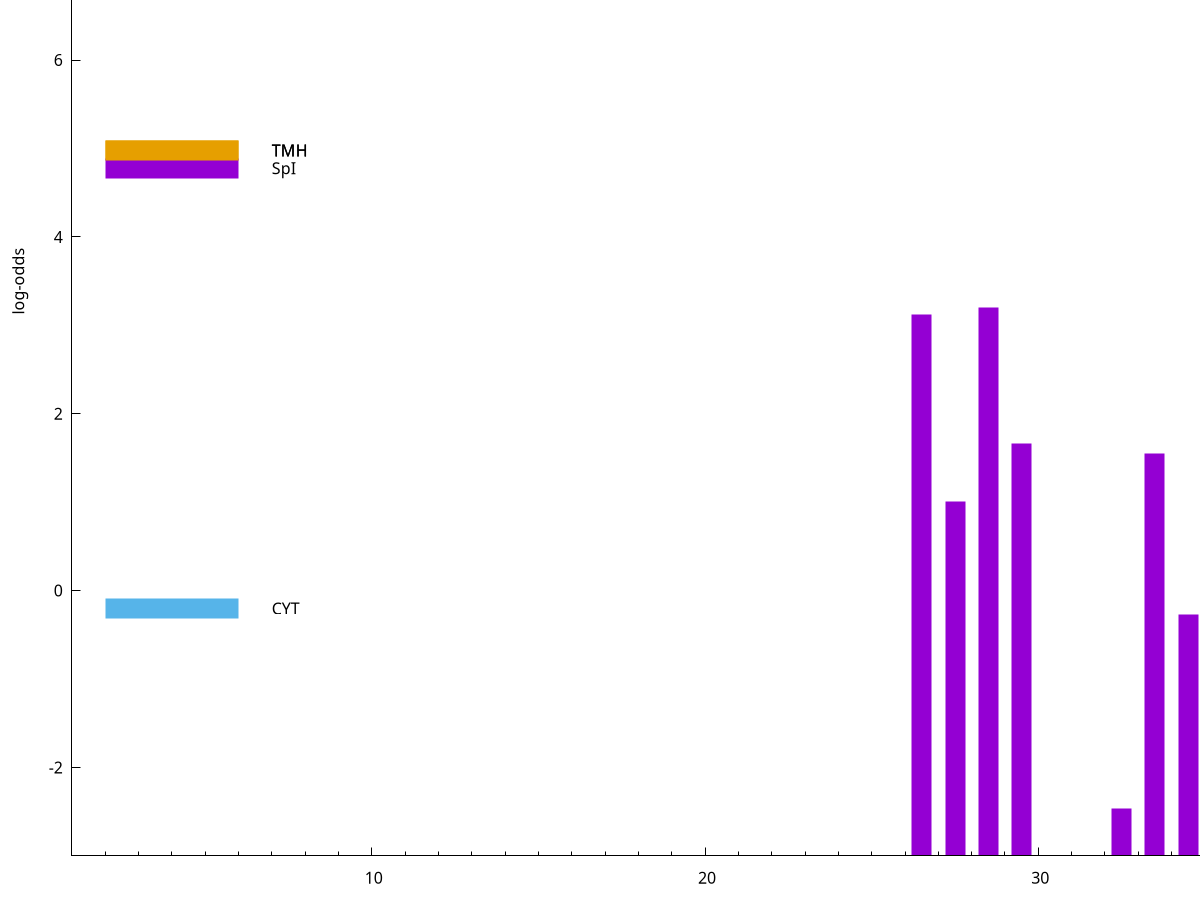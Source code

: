 set title "LipoP predictions for SRR3987112.gff"
set size 2., 1.4
set xrange [1:70] 
set mxtics 10
set yrange [-3:10]
set y2range [0:13]
set ylabel "log-odds"
set term postscript eps color solid "Helvetica" 30
set output "SRR3987112.gff2.eps"
set arrow from 2,4.97609 to 6,4.97609 nohead lt 4 lw 20
set label "TMH" at 7,4.97609
set arrow from 2,4.77479 to 6,4.77479 nohead lt 1 lw 20
set label "SpI" at 7,4.77479
set arrow from 2,-0.200913 to 6,-0.200913 nohead lt 3 lw 20
set label "CYT" at 7,-0.200913
set arrow from 2,4.97609 to 6,4.97609 nohead lt 4 lw 20
set label "TMH" at 7,4.97609
# NOTE: The scores below are the log-odds scores with the threshold
# NOTE: subtracted (a hack to make gnuplot make the histogram all
# NOTE: look nice).
plot "-" axes x1y2 title "" with impulses lt 1 lw 20
28.500000 6.198590
26.500000 6.122300
29.500000 4.668990
33.500000 4.552740
27.500000 4.009170
34.500000 2.724569
32.500000 0.536880
e
exit
